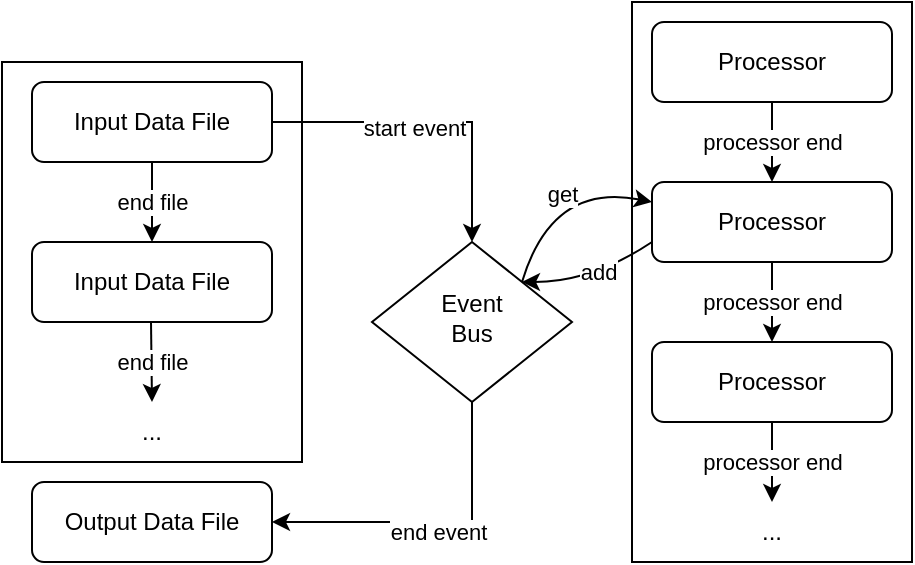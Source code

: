 <mxfile version="20.5.3" type="device"><diagram id="C5RBs43oDa-KdzZeNtuy" name="Page-1"><mxGraphModel dx="1422" dy="881" grid="1" gridSize="10" guides="1" tooltips="1" connect="1" arrows="1" fold="1" page="1" pageScale="1" pageWidth="500" pageHeight="310" math="0" shadow="0"><root><mxCell id="WIyWlLk6GJQsqaUBKTNV-0"/><mxCell id="WIyWlLk6GJQsqaUBKTNV-1" parent="WIyWlLk6GJQsqaUBKTNV-0"/><mxCell id="WIyWlLk6GJQsqaUBKTNV-3" value="&lt;div&gt;Output Data File&lt;/div&gt;" style="rounded=1;whiteSpace=wrap;html=1;fontSize=12;glass=0;strokeWidth=1;shadow=0;" parent="WIyWlLk6GJQsqaUBKTNV-1" vertex="1"><mxGeometry x="35" y="260" width="120" height="40" as="geometry"/></mxCell><mxCell id="Bh_BTeXgZDsY3vDCrFj1-10" value="" style="edgeStyle=orthogonalEdgeStyle;rounded=0;orthogonalLoop=1;jettySize=auto;html=1;entryX=1;entryY=0.5;entryDx=0;entryDy=0;exitX=0.5;exitY=1;exitDx=0;exitDy=0;" edge="1" parent="WIyWlLk6GJQsqaUBKTNV-1" source="WIyWlLk6GJQsqaUBKTNV-6" target="WIyWlLk6GJQsqaUBKTNV-3"><mxGeometry relative="1" as="geometry"><mxPoint x="255" y="270" as="targetPoint"/></mxGeometry></mxCell><mxCell id="Bh_BTeXgZDsY3vDCrFj1-30" value="&lt;div&gt;end event&lt;/div&gt;" style="edgeLabel;html=1;align=center;verticalAlign=middle;resizable=0;points=[];" vertex="1" connectable="0" parent="Bh_BTeXgZDsY3vDCrFj1-10"><mxGeometry x="-0.031" y="5" relative="1" as="geometry"><mxPoint as="offset"/></mxGeometry></mxCell><mxCell id="WIyWlLk6GJQsqaUBKTNV-6" value="&lt;div&gt;Event&lt;/div&gt;&lt;div&gt;Bus&lt;br&gt;&lt;/div&gt;" style="rhombus;whiteSpace=wrap;html=1;shadow=0;fontFamily=Helvetica;fontSize=12;align=center;strokeWidth=1;spacing=6;spacingTop=-4;" parent="WIyWlLk6GJQsqaUBKTNV-1" vertex="1"><mxGeometry x="205" y="140" width="100" height="80" as="geometry"/></mxCell><mxCell id="Bh_BTeXgZDsY3vDCrFj1-9" value="" style="edgeStyle=orthogonalEdgeStyle;rounded=0;orthogonalLoop=1;jettySize=auto;html=1;entryX=0.5;entryY=0;entryDx=0;entryDy=0;" edge="1" parent="WIyWlLk6GJQsqaUBKTNV-1" source="Bh_BTeXgZDsY3vDCrFj1-7" target="WIyWlLk6GJQsqaUBKTNV-6"><mxGeometry relative="1" as="geometry"/></mxCell><mxCell id="Bh_BTeXgZDsY3vDCrFj1-29" value="start event" style="edgeLabel;html=1;align=center;verticalAlign=middle;resizable=0;points=[];" vertex="1" connectable="0" parent="Bh_BTeXgZDsY3vDCrFj1-9"><mxGeometry x="-0.114" y="-3" relative="1" as="geometry"><mxPoint as="offset"/></mxGeometry></mxCell><mxCell id="Bh_BTeXgZDsY3vDCrFj1-14" value="" style="curved=1;endArrow=classic;html=1;rounded=0;exitX=1;exitY=0;exitDx=0;exitDy=0;entryX=0;entryY=0.25;entryDx=0;entryDy=0;" edge="1" parent="WIyWlLk6GJQsqaUBKTNV-1" source="WIyWlLk6GJQsqaUBKTNV-6" target="WIyWlLk6GJQsqaUBKTNV-7"><mxGeometry width="50" height="50" relative="1" as="geometry"><mxPoint x="265" y="330" as="sourcePoint"/><mxPoint x="315" y="280" as="targetPoint"/><Array as="points"><mxPoint x="295" y="110"/></Array></mxGeometry></mxCell><mxCell id="Bh_BTeXgZDsY3vDCrFj1-31" value="get" style="edgeLabel;html=1;align=center;verticalAlign=middle;resizable=0;points=[];" vertex="1" connectable="0" parent="Bh_BTeXgZDsY3vDCrFj1-14"><mxGeometry x="0.125" y="-5" relative="1" as="geometry"><mxPoint as="offset"/></mxGeometry></mxCell><mxCell id="Bh_BTeXgZDsY3vDCrFj1-15" value="" style="curved=1;endArrow=classic;html=1;rounded=0;exitX=0;exitY=0.75;exitDx=0;exitDy=0;entryX=1;entryY=0;entryDx=0;entryDy=0;" edge="1" parent="WIyWlLk6GJQsqaUBKTNV-1" source="WIyWlLk6GJQsqaUBKTNV-7" target="WIyWlLk6GJQsqaUBKTNV-6"><mxGeometry width="50" height="50" relative="1" as="geometry"><mxPoint x="290" y="150" as="sourcePoint"/><mxPoint x="355" y="110" as="targetPoint"/><Array as="points"><mxPoint x="315" y="160"/></Array></mxGeometry></mxCell><mxCell id="Bh_BTeXgZDsY3vDCrFj1-32" value="add" style="edgeLabel;html=1;align=center;verticalAlign=middle;resizable=0;points=[];" vertex="1" connectable="0" parent="Bh_BTeXgZDsY3vDCrFj1-15"><mxGeometry x="-0.123" y="-3" relative="1" as="geometry"><mxPoint as="offset"/></mxGeometry></mxCell><mxCell id="Bh_BTeXgZDsY3vDCrFj1-16" value="" style="rounded=0;whiteSpace=wrap;html=1;fillStyle=hatch;fillColor=none;gradientColor=none;" vertex="1" parent="WIyWlLk6GJQsqaUBKTNV-1"><mxGeometry x="20" y="50" width="150" height="200" as="geometry"/></mxCell><mxCell id="Bh_BTeXgZDsY3vDCrFj1-7" value="&lt;div&gt;Input Data File&lt;/div&gt;" style="rounded=1;whiteSpace=wrap;html=1;fontSize=12;glass=0;strokeWidth=1;shadow=0;" vertex="1" parent="WIyWlLk6GJQsqaUBKTNV-1"><mxGeometry x="35" y="60" width="120" height="40" as="geometry"/></mxCell><mxCell id="Bh_BTeXgZDsY3vDCrFj1-17" value="&lt;div&gt;Input Data File&lt;/div&gt;" style="rounded=1;whiteSpace=wrap;html=1;fontSize=12;glass=0;strokeWidth=1;shadow=0;" vertex="1" parent="WIyWlLk6GJQsqaUBKTNV-1"><mxGeometry x="35" y="140" width="120" height="40" as="geometry"/></mxCell><mxCell id="Bh_BTeXgZDsY3vDCrFj1-20" value="&lt;div&gt;end file&lt;/div&gt;" style="endArrow=classic;html=1;rounded=0;exitX=0.5;exitY=1;exitDx=0;exitDy=0;entryX=0.5;entryY=0;entryDx=0;entryDy=0;" edge="1" parent="WIyWlLk6GJQsqaUBKTNV-1" source="Bh_BTeXgZDsY3vDCrFj1-7" target="Bh_BTeXgZDsY3vDCrFj1-17"><mxGeometry width="50" height="50" relative="1" as="geometry"><mxPoint x="265" y="320" as="sourcePoint"/><mxPoint x="315" y="270" as="targetPoint"/></mxGeometry></mxCell><mxCell id="Bh_BTeXgZDsY3vDCrFj1-27" value="..." style="text;html=1;strokeColor=none;fillColor=none;align=center;verticalAlign=middle;whiteSpace=wrap;rounded=0;fillStyle=hatch;" vertex="1" parent="WIyWlLk6GJQsqaUBKTNV-1"><mxGeometry x="65" y="220" width="60" height="30" as="geometry"/></mxCell><mxCell id="Bh_BTeXgZDsY3vDCrFj1-28" value="&lt;div&gt;end file&lt;/div&gt;" style="endArrow=classic;html=1;rounded=0;exitX=0.5;exitY=1;exitDx=0;exitDy=0;entryX=0.5;entryY=0;entryDx=0;entryDy=0;" edge="1" parent="WIyWlLk6GJQsqaUBKTNV-1" target="Bh_BTeXgZDsY3vDCrFj1-27"><mxGeometry width="50" height="50" relative="1" as="geometry"><mxPoint x="94.5" y="180" as="sourcePoint"/><mxPoint x="94.5" y="200" as="targetPoint"/></mxGeometry></mxCell><mxCell id="Bh_BTeXgZDsY3vDCrFj1-0" value="" style="rounded=0;whiteSpace=wrap;html=1;fillStyle=hatch;gradientColor=none;fillColor=none;" vertex="1" parent="WIyWlLk6GJQsqaUBKTNV-1"><mxGeometry x="335" y="20" width="140" height="280" as="geometry"/></mxCell><mxCell id="WIyWlLk6GJQsqaUBKTNV-7" value="Processor" style="rounded=1;whiteSpace=wrap;html=1;fontSize=12;glass=0;strokeWidth=1;shadow=0;" parent="WIyWlLk6GJQsqaUBKTNV-1" vertex="1"><mxGeometry x="345" y="110" width="120" height="40" as="geometry"/></mxCell><mxCell id="WIyWlLk6GJQsqaUBKTNV-12" value="Processor" style="rounded=1;whiteSpace=wrap;html=1;fontSize=12;glass=0;strokeWidth=1;shadow=0;" parent="WIyWlLk6GJQsqaUBKTNV-1" vertex="1"><mxGeometry x="345" y="190" width="120" height="40" as="geometry"/></mxCell><mxCell id="Bh_BTeXgZDsY3vDCrFj1-1" value="Processor" style="rounded=1;whiteSpace=wrap;html=1;fontSize=12;glass=0;strokeWidth=1;shadow=0;" vertex="1" parent="WIyWlLk6GJQsqaUBKTNV-1"><mxGeometry x="345" y="30" width="120" height="40" as="geometry"/></mxCell><mxCell id="Bh_BTeXgZDsY3vDCrFj1-23" value="processor end" style="endArrow=classic;html=1;rounded=0;exitX=0.5;exitY=1;exitDx=0;exitDy=0;entryX=0.5;entryY=0;entryDx=0;entryDy=0;" edge="1" parent="WIyWlLk6GJQsqaUBKTNV-1" source="Bh_BTeXgZDsY3vDCrFj1-1" target="WIyWlLk6GJQsqaUBKTNV-7"><mxGeometry width="50" height="50" relative="1" as="geometry"><mxPoint x="265" y="320" as="sourcePoint"/><mxPoint x="315" y="270" as="targetPoint"/></mxGeometry></mxCell><mxCell id="Bh_BTeXgZDsY3vDCrFj1-24" value="processor end" style="endArrow=classic;html=1;rounded=0;exitX=0.5;exitY=1;exitDx=0;exitDy=0;entryX=0.5;entryY=0;entryDx=0;entryDy=0;" edge="1" parent="WIyWlLk6GJQsqaUBKTNV-1" source="WIyWlLk6GJQsqaUBKTNV-7" target="WIyWlLk6GJQsqaUBKTNV-12"><mxGeometry width="50" height="50" relative="1" as="geometry"><mxPoint x="415" y="120" as="sourcePoint"/><mxPoint x="415" y="140" as="targetPoint"/></mxGeometry></mxCell><mxCell id="Bh_BTeXgZDsY3vDCrFj1-25" value="..." style="text;html=1;strokeColor=none;fillColor=none;align=center;verticalAlign=middle;whiteSpace=wrap;rounded=0;fillStyle=hatch;" vertex="1" parent="WIyWlLk6GJQsqaUBKTNV-1"><mxGeometry x="375" y="270" width="60" height="30" as="geometry"/></mxCell><mxCell id="Bh_BTeXgZDsY3vDCrFj1-26" value="&lt;div&gt;processor end&lt;/div&gt;" style="endArrow=classic;html=1;rounded=0;exitX=0.5;exitY=1;exitDx=0;exitDy=0;entryX=0.5;entryY=0;entryDx=0;entryDy=0;" edge="1" parent="WIyWlLk6GJQsqaUBKTNV-1" source="WIyWlLk6GJQsqaUBKTNV-12" target="Bh_BTeXgZDsY3vDCrFj1-25"><mxGeometry width="50" height="50" relative="1" as="geometry"><mxPoint x="404.5" y="230" as="sourcePoint"/><mxPoint x="404.5" y="250" as="targetPoint"/></mxGeometry></mxCell></root></mxGraphModel></diagram></mxfile>